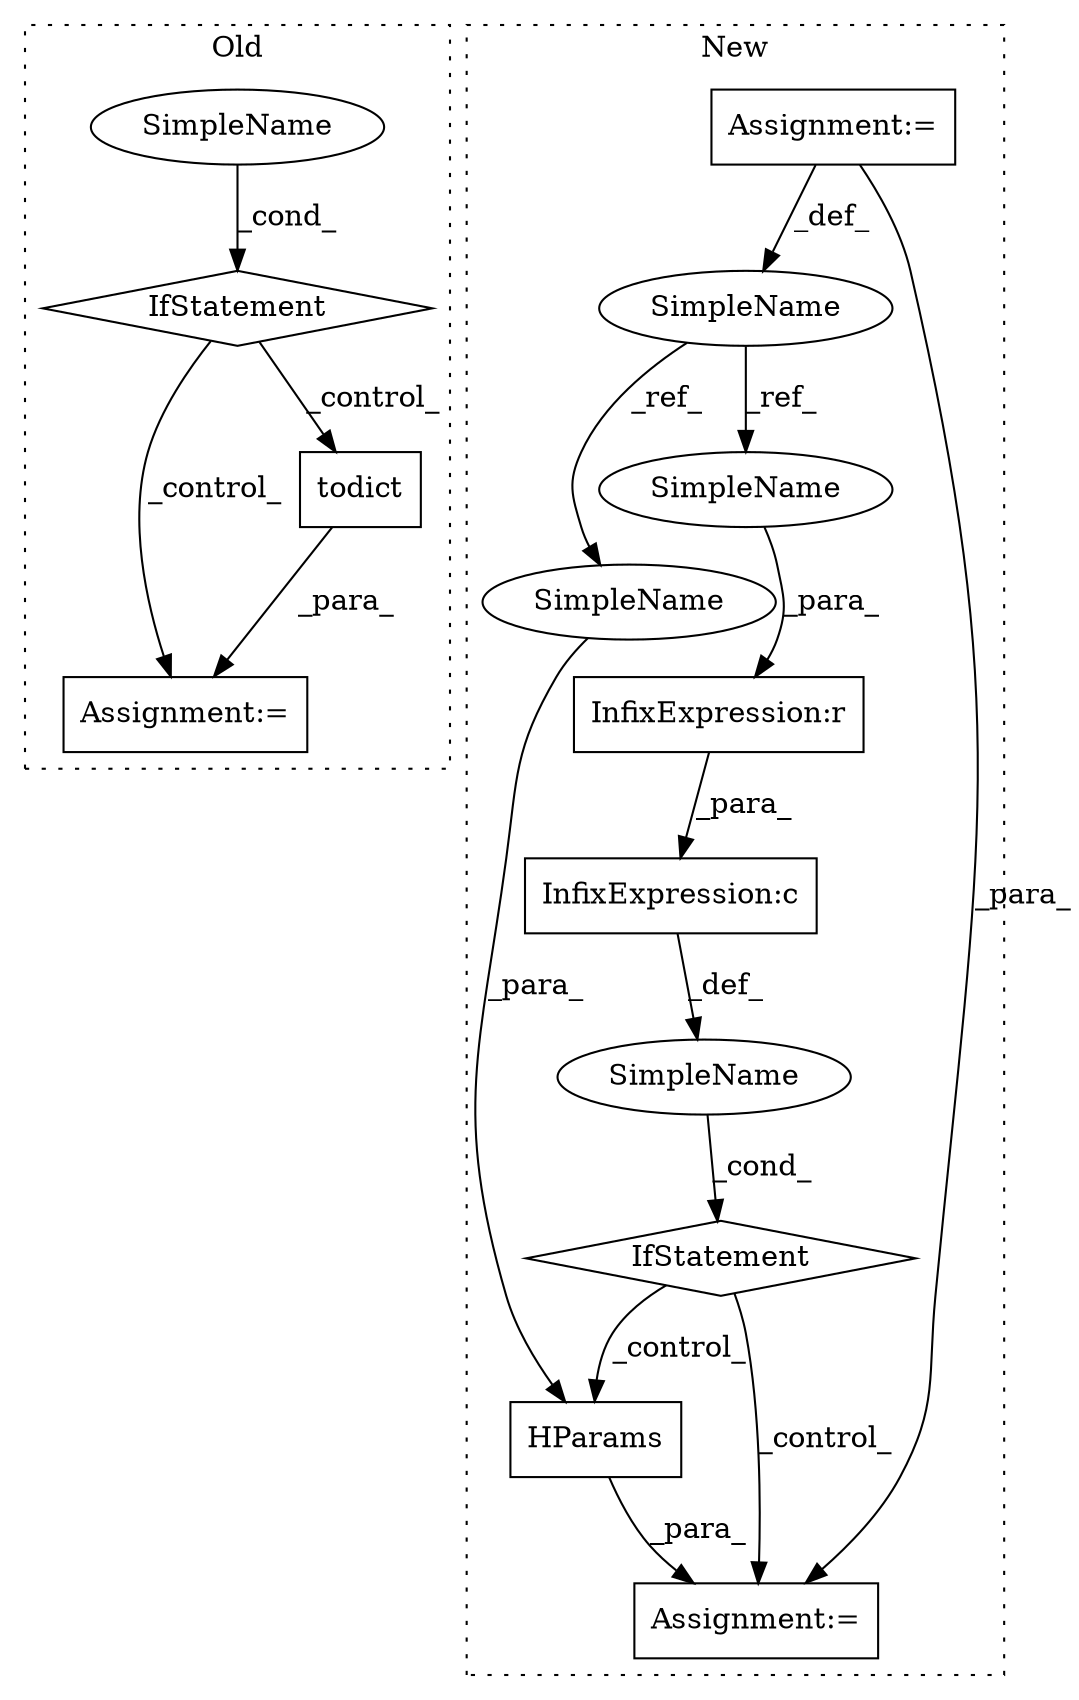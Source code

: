 digraph G {
subgraph cluster0 {
1 [label="IfStatement" a="25" s="1196,1231" l="4,2" shape="diamond"];
3 [label="SimpleName" a="42" s="" l="" shape="ellipse"];
4 [label="Assignment:=" a="7" s="1252" l="1" shape="box"];
8 [label="todict" a="32" s="1265" l="8" shape="box"];
label = "Old";
style="dotted";
}
subgraph cluster1 {
2 [label="HParams" a="32" s="903,945" l="8,1" shape="box"];
5 [label="IfStatement" a="25" s="836,885" l="4,2" shape="diamond"];
6 [label="SimpleName" a="42" s="" l="" shape="ellipse"];
7 [label="InfixExpression:c" a="27" s="857" l="4" shape="box"];
9 [label="SimpleName" a="42" s="766" l="7" shape="ellipse"];
10 [label="InfixExpression:r" a="27" s="848" l="4" shape="box"];
11 [label="Assignment:=" a="7" s="766" l="7" shape="box"];
12 [label="Assignment:=" a="7" s="902" l="1" shape="box"];
13 [label="SimpleName" a="42" s="911" l="7" shape="ellipse"];
14 [label="SimpleName" a="42" s="841" l="7" shape="ellipse"];
label = "New";
style="dotted";
}
1 -> 8 [label="_control_"];
1 -> 4 [label="_control_"];
2 -> 12 [label="_para_"];
3 -> 1 [label="_cond_"];
5 -> 12 [label="_control_"];
5 -> 2 [label="_control_"];
6 -> 5 [label="_cond_"];
7 -> 6 [label="_def_"];
8 -> 4 [label="_para_"];
9 -> 14 [label="_ref_"];
9 -> 13 [label="_ref_"];
10 -> 7 [label="_para_"];
11 -> 9 [label="_def_"];
11 -> 12 [label="_para_"];
13 -> 2 [label="_para_"];
14 -> 10 [label="_para_"];
}